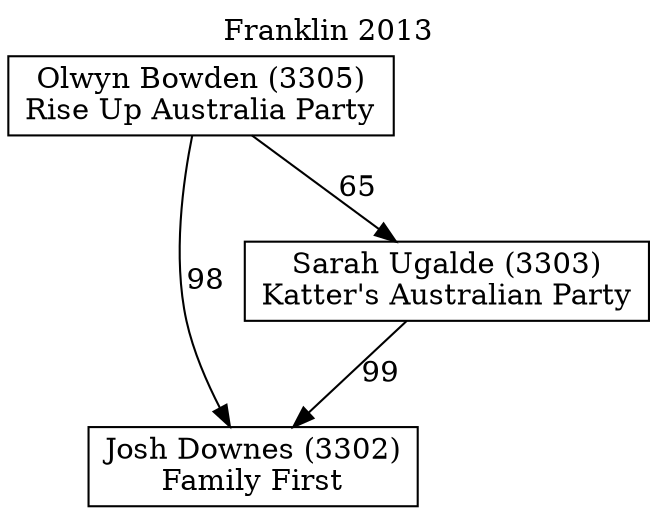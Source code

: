 // House preference flow
digraph "Josh Downes (3302)_Franklin_2013" {
	graph [label="Franklin 2013" labelloc=t mclimit=10]
	node [shape=box]
	"Josh Downes (3302)" [label="Josh Downes (3302)
Family First"]
	"Sarah Ugalde (3303)" [label="Sarah Ugalde (3303)
Katter's Australian Party"]
	"Olwyn Bowden (3305)" [label="Olwyn Bowden (3305)
Rise Up Australia Party"]
	"Sarah Ugalde (3303)" -> "Josh Downes (3302)" [label=99]
	"Olwyn Bowden (3305)" -> "Sarah Ugalde (3303)" [label=65]
	"Olwyn Bowden (3305)" -> "Josh Downes (3302)" [label=98]
}
